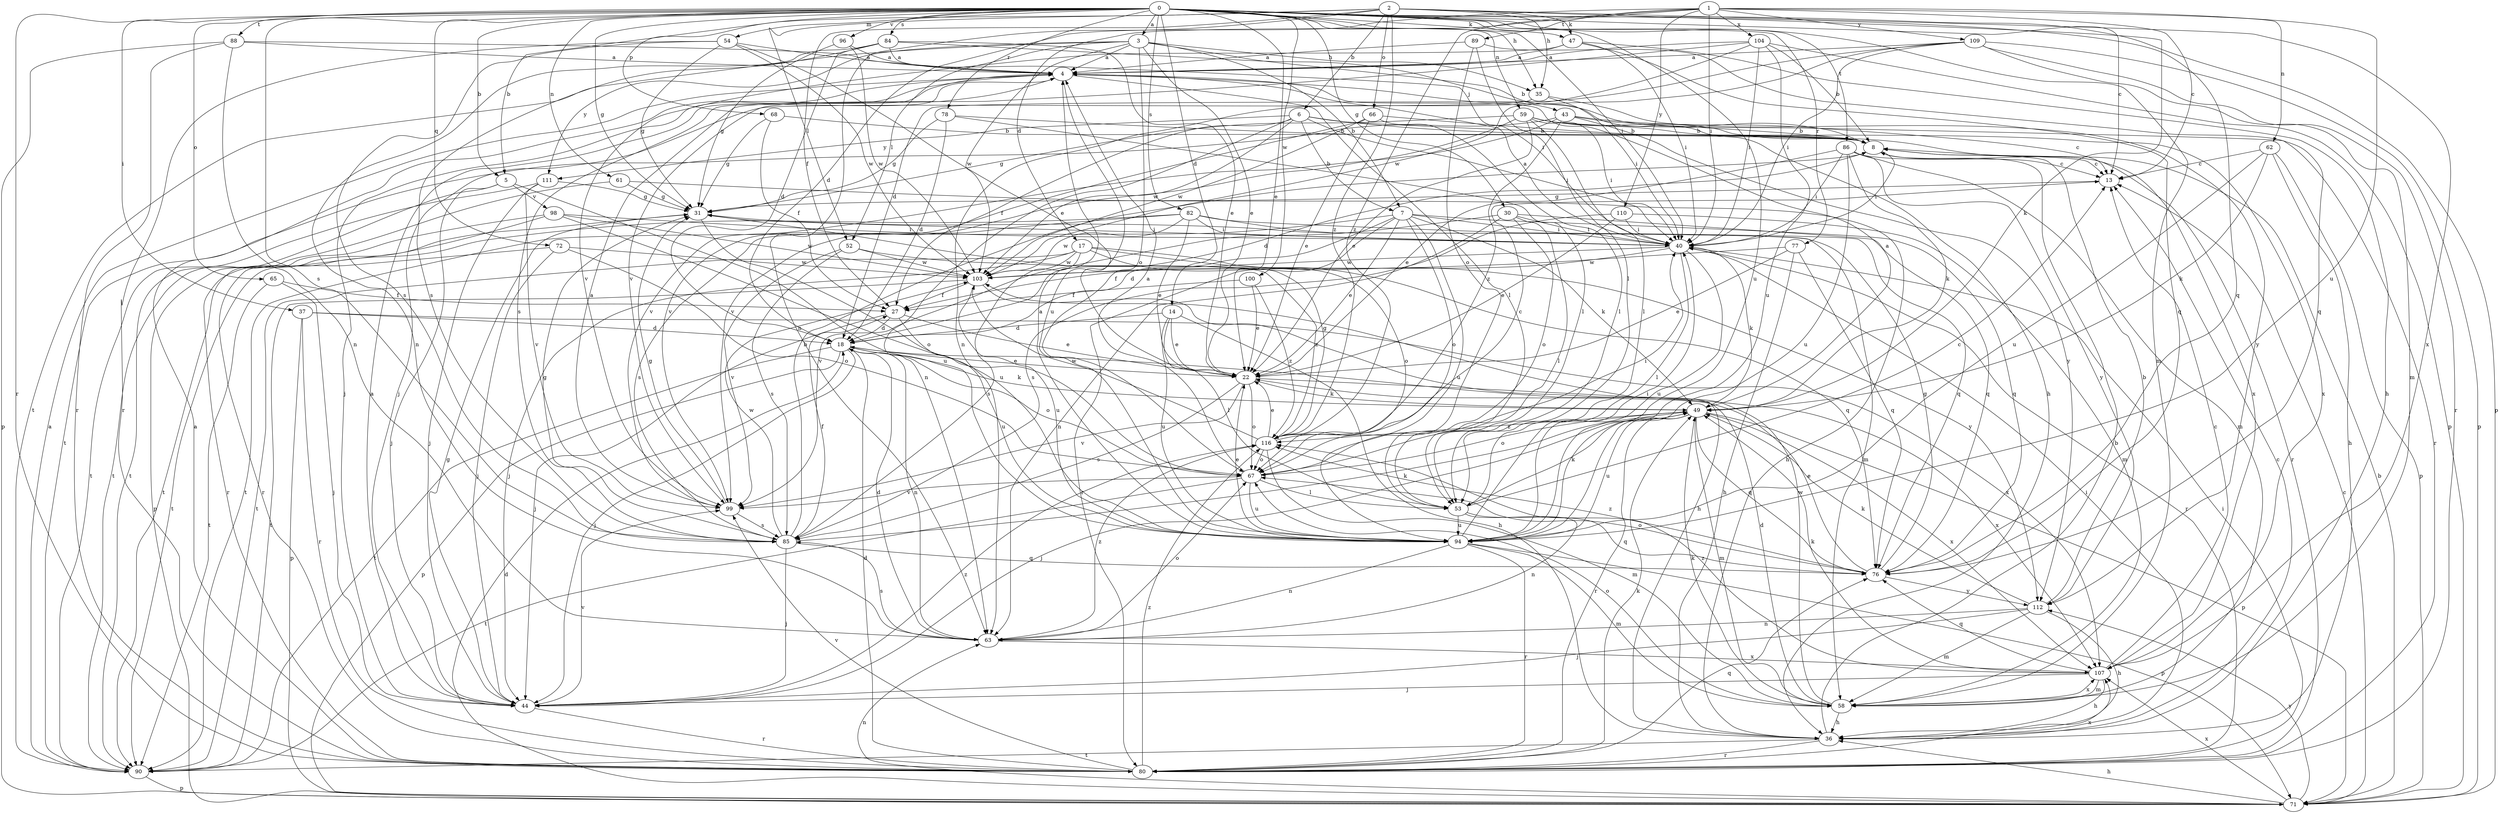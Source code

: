 strict digraph  {
0;
1;
2;
3;
4;
5;
6;
7;
8;
13;
14;
17;
18;
22;
27;
30;
31;
35;
36;
37;
40;
43;
44;
47;
49;
52;
53;
54;
58;
59;
61;
62;
63;
65;
66;
67;
68;
71;
72;
76;
77;
78;
80;
82;
84;
85;
86;
88;
89;
90;
94;
96;
98;
99;
100;
103;
104;
107;
109;
110;
111;
112;
116;
0 -> 3  [label=a];
0 -> 5  [label=b];
0 -> 13  [label=c];
0 -> 14  [label=d];
0 -> 22  [label=e];
0 -> 30  [label=g];
0 -> 31  [label=g];
0 -> 35  [label=h];
0 -> 37  [label=i];
0 -> 40  [label=i];
0 -> 47  [label=k];
0 -> 54  [label=m];
0 -> 58  [label=m];
0 -> 59  [label=n];
0 -> 61  [label=n];
0 -> 65  [label=o];
0 -> 68  [label=p];
0 -> 71  [label=p];
0 -> 72  [label=q];
0 -> 76  [label=q];
0 -> 77  [label=r];
0 -> 78  [label=r];
0 -> 80  [label=r];
0 -> 82  [label=s];
0 -> 84  [label=s];
0 -> 85  [label=s];
0 -> 86  [label=t];
0 -> 88  [label=t];
0 -> 94  [label=u];
0 -> 96  [label=v];
0 -> 100  [label=w];
1 -> 13  [label=c];
1 -> 17  [label=d];
1 -> 18  [label=d];
1 -> 40  [label=i];
1 -> 62  [label=n];
1 -> 89  [label=t];
1 -> 94  [label=u];
1 -> 104  [label=x];
1 -> 109  [label=y];
1 -> 110  [label=y];
1 -> 116  [label=z];
2 -> 5  [label=b];
2 -> 6  [label=b];
2 -> 27  [label=f];
2 -> 35  [label=h];
2 -> 47  [label=k];
2 -> 49  [label=k];
2 -> 52  [label=l];
2 -> 63  [label=n];
2 -> 66  [label=o];
2 -> 107  [label=x];
2 -> 116  [label=z];
3 -> 4  [label=a];
3 -> 7  [label=b];
3 -> 22  [label=e];
3 -> 35  [label=h];
3 -> 36  [label=h];
3 -> 52  [label=l];
3 -> 67  [label=o];
3 -> 90  [label=t];
3 -> 103  [label=w];
3 -> 111  [label=y];
4 -> 43  [label=j];
4 -> 44  [label=j];
4 -> 53  [label=l];
4 -> 85  [label=s];
4 -> 94  [label=u];
5 -> 44  [label=j];
5 -> 90  [label=t];
5 -> 94  [label=u];
5 -> 98  [label=v];
6 -> 7  [label=b];
6 -> 8  [label=b];
6 -> 27  [label=f];
6 -> 40  [label=i];
6 -> 63  [label=n];
6 -> 103  [label=w];
6 -> 107  [label=x];
6 -> 111  [label=y];
7 -> 18  [label=d];
7 -> 22  [label=e];
7 -> 40  [label=i];
7 -> 49  [label=k];
7 -> 67  [label=o];
7 -> 76  [label=q];
7 -> 80  [label=r];
7 -> 90  [label=t];
7 -> 94  [label=u];
8 -> 13  [label=c];
8 -> 18  [label=d];
8 -> 40  [label=i];
8 -> 80  [label=r];
13 -> 31  [label=g];
14 -> 18  [label=d];
14 -> 22  [label=e];
14 -> 36  [label=h];
14 -> 53  [label=l];
14 -> 94  [label=u];
17 -> 44  [label=j];
17 -> 67  [label=o];
17 -> 76  [label=q];
17 -> 85  [label=s];
17 -> 90  [label=t];
17 -> 103  [label=w];
17 -> 112  [label=y];
18 -> 22  [label=e];
18 -> 44  [label=j];
18 -> 49  [label=k];
18 -> 63  [label=n];
18 -> 67  [label=o];
18 -> 71  [label=p];
18 -> 90  [label=t];
22 -> 49  [label=k];
22 -> 67  [label=o];
22 -> 85  [label=s];
22 -> 99  [label=v];
22 -> 107  [label=x];
27 -> 18  [label=d];
27 -> 22  [label=e];
27 -> 44  [label=j];
27 -> 94  [label=u];
30 -> 40  [label=i];
30 -> 53  [label=l];
30 -> 63  [label=n];
30 -> 67  [label=o];
30 -> 76  [label=q];
30 -> 99  [label=v];
31 -> 40  [label=i];
31 -> 80  [label=r];
31 -> 94  [label=u];
35 -> 40  [label=i];
35 -> 44  [label=j];
35 -> 112  [label=y];
36 -> 8  [label=b];
36 -> 13  [label=c];
36 -> 40  [label=i];
36 -> 80  [label=r];
36 -> 90  [label=t];
37 -> 18  [label=d];
37 -> 71  [label=p];
37 -> 80  [label=r];
37 -> 107  [label=x];
40 -> 4  [label=a];
40 -> 27  [label=f];
40 -> 49  [label=k];
40 -> 53  [label=l];
40 -> 80  [label=r];
40 -> 94  [label=u];
40 -> 103  [label=w];
43 -> 8  [label=b];
43 -> 13  [label=c];
43 -> 90  [label=t];
43 -> 99  [label=v];
43 -> 112  [label=y];
43 -> 116  [label=z];
44 -> 4  [label=a];
44 -> 31  [label=g];
44 -> 80  [label=r];
44 -> 99  [label=v];
44 -> 116  [label=z];
47 -> 4  [label=a];
47 -> 36  [label=h];
47 -> 40  [label=i];
47 -> 76  [label=q];
47 -> 99  [label=v];
49 -> 4  [label=a];
49 -> 44  [label=j];
49 -> 58  [label=m];
49 -> 67  [label=o];
49 -> 71  [label=p];
49 -> 76  [label=q];
49 -> 80  [label=r];
49 -> 94  [label=u];
49 -> 107  [label=x];
49 -> 116  [label=z];
52 -> 85  [label=s];
52 -> 99  [label=v];
52 -> 103  [label=w];
52 -> 116  [label=z];
53 -> 13  [label=c];
53 -> 49  [label=k];
53 -> 63  [label=n];
53 -> 76  [label=q];
53 -> 94  [label=u];
54 -> 4  [label=a];
54 -> 22  [label=e];
54 -> 31  [label=g];
54 -> 80  [label=r];
54 -> 85  [label=s];
54 -> 103  [label=w];
58 -> 18  [label=d];
58 -> 36  [label=h];
58 -> 49  [label=k];
58 -> 67  [label=o];
58 -> 103  [label=w];
58 -> 107  [label=x];
59 -> 8  [label=b];
59 -> 22  [label=e];
59 -> 31  [label=g];
59 -> 40  [label=i];
59 -> 53  [label=l];
59 -> 80  [label=r];
59 -> 99  [label=v];
59 -> 107  [label=x];
61 -> 31  [label=g];
61 -> 36  [label=h];
61 -> 90  [label=t];
62 -> 13  [label=c];
62 -> 36  [label=h];
62 -> 49  [label=k];
62 -> 71  [label=p];
62 -> 94  [label=u];
63 -> 18  [label=d];
63 -> 67  [label=o];
63 -> 85  [label=s];
63 -> 107  [label=x];
63 -> 116  [label=z];
65 -> 27  [label=f];
65 -> 44  [label=j];
65 -> 90  [label=t];
66 -> 8  [label=b];
66 -> 22  [label=e];
66 -> 53  [label=l];
66 -> 99  [label=v];
66 -> 103  [label=w];
67 -> 4  [label=a];
67 -> 40  [label=i];
67 -> 53  [label=l];
67 -> 90  [label=t];
67 -> 94  [label=u];
67 -> 99  [label=v];
68 -> 8  [label=b];
68 -> 27  [label=f];
68 -> 31  [label=g];
71 -> 8  [label=b];
71 -> 13  [label=c];
71 -> 18  [label=d];
71 -> 36  [label=h];
71 -> 63  [label=n];
71 -> 107  [label=x];
71 -> 112  [label=y];
72 -> 44  [label=j];
72 -> 67  [label=o];
72 -> 90  [label=t];
72 -> 103  [label=w];
76 -> 22  [label=e];
76 -> 31  [label=g];
76 -> 67  [label=o];
76 -> 112  [label=y];
76 -> 116  [label=z];
77 -> 22  [label=e];
77 -> 36  [label=h];
77 -> 76  [label=q];
77 -> 103  [label=w];
78 -> 8  [label=b];
78 -> 18  [label=d];
78 -> 31  [label=g];
78 -> 53  [label=l];
80 -> 4  [label=a];
80 -> 18  [label=d];
80 -> 40  [label=i];
80 -> 49  [label=k];
80 -> 76  [label=q];
80 -> 99  [label=v];
80 -> 107  [label=x];
80 -> 116  [label=z];
82 -> 22  [label=e];
82 -> 40  [label=i];
82 -> 58  [label=m];
82 -> 76  [label=q];
82 -> 85  [label=s];
82 -> 90  [label=t];
82 -> 103  [label=w];
84 -> 4  [label=a];
84 -> 8  [label=b];
84 -> 18  [label=d];
84 -> 22  [label=e];
84 -> 63  [label=n];
84 -> 85  [label=s];
85 -> 8  [label=b];
85 -> 27  [label=f];
85 -> 31  [label=g];
85 -> 44  [label=j];
85 -> 49  [label=k];
85 -> 76  [label=q];
85 -> 103  [label=w];
86 -> 13  [label=c];
86 -> 22  [label=e];
86 -> 40  [label=i];
86 -> 49  [label=k];
86 -> 58  [label=m];
86 -> 94  [label=u];
86 -> 112  [label=y];
88 -> 4  [label=a];
88 -> 40  [label=i];
88 -> 63  [label=n];
88 -> 71  [label=p];
88 -> 80  [label=r];
89 -> 4  [label=a];
89 -> 53  [label=l];
89 -> 67  [label=o];
89 -> 76  [label=q];
90 -> 4  [label=a];
90 -> 71  [label=p];
94 -> 4  [label=a];
94 -> 22  [label=e];
94 -> 40  [label=i];
94 -> 58  [label=m];
94 -> 63  [label=n];
94 -> 71  [label=p];
94 -> 80  [label=r];
96 -> 4  [label=a];
96 -> 31  [label=g];
96 -> 103  [label=w];
98 -> 40  [label=i];
98 -> 67  [label=o];
98 -> 71  [label=p];
98 -> 80  [label=r];
98 -> 103  [label=w];
99 -> 4  [label=a];
99 -> 31  [label=g];
99 -> 85  [label=s];
100 -> 22  [label=e];
100 -> 27  [label=f];
100 -> 116  [label=z];
103 -> 27  [label=f];
103 -> 36  [label=h];
103 -> 90  [label=t];
103 -> 94  [label=u];
104 -> 4  [label=a];
104 -> 8  [label=b];
104 -> 40  [label=i];
104 -> 63  [label=n];
104 -> 71  [label=p];
104 -> 94  [label=u];
104 -> 99  [label=v];
107 -> 13  [label=c];
107 -> 36  [label=h];
107 -> 44  [label=j];
107 -> 49  [label=k];
107 -> 58  [label=m];
107 -> 76  [label=q];
107 -> 116  [label=z];
109 -> 4  [label=a];
109 -> 18  [label=d];
109 -> 40  [label=i];
109 -> 58  [label=m];
109 -> 71  [label=p];
109 -> 80  [label=r];
109 -> 103  [label=w];
110 -> 22  [label=e];
110 -> 40  [label=i];
110 -> 58  [label=m];
110 -> 85  [label=s];
111 -> 31  [label=g];
111 -> 44  [label=j];
111 -> 90  [label=t];
111 -> 99  [label=v];
112 -> 8  [label=b];
112 -> 36  [label=h];
112 -> 44  [label=j];
112 -> 49  [label=k];
112 -> 58  [label=m];
112 -> 63  [label=n];
116 -> 13  [label=c];
116 -> 22  [label=e];
116 -> 31  [label=g];
116 -> 58  [label=m];
116 -> 67  [label=o];
116 -> 103  [label=w];
}
